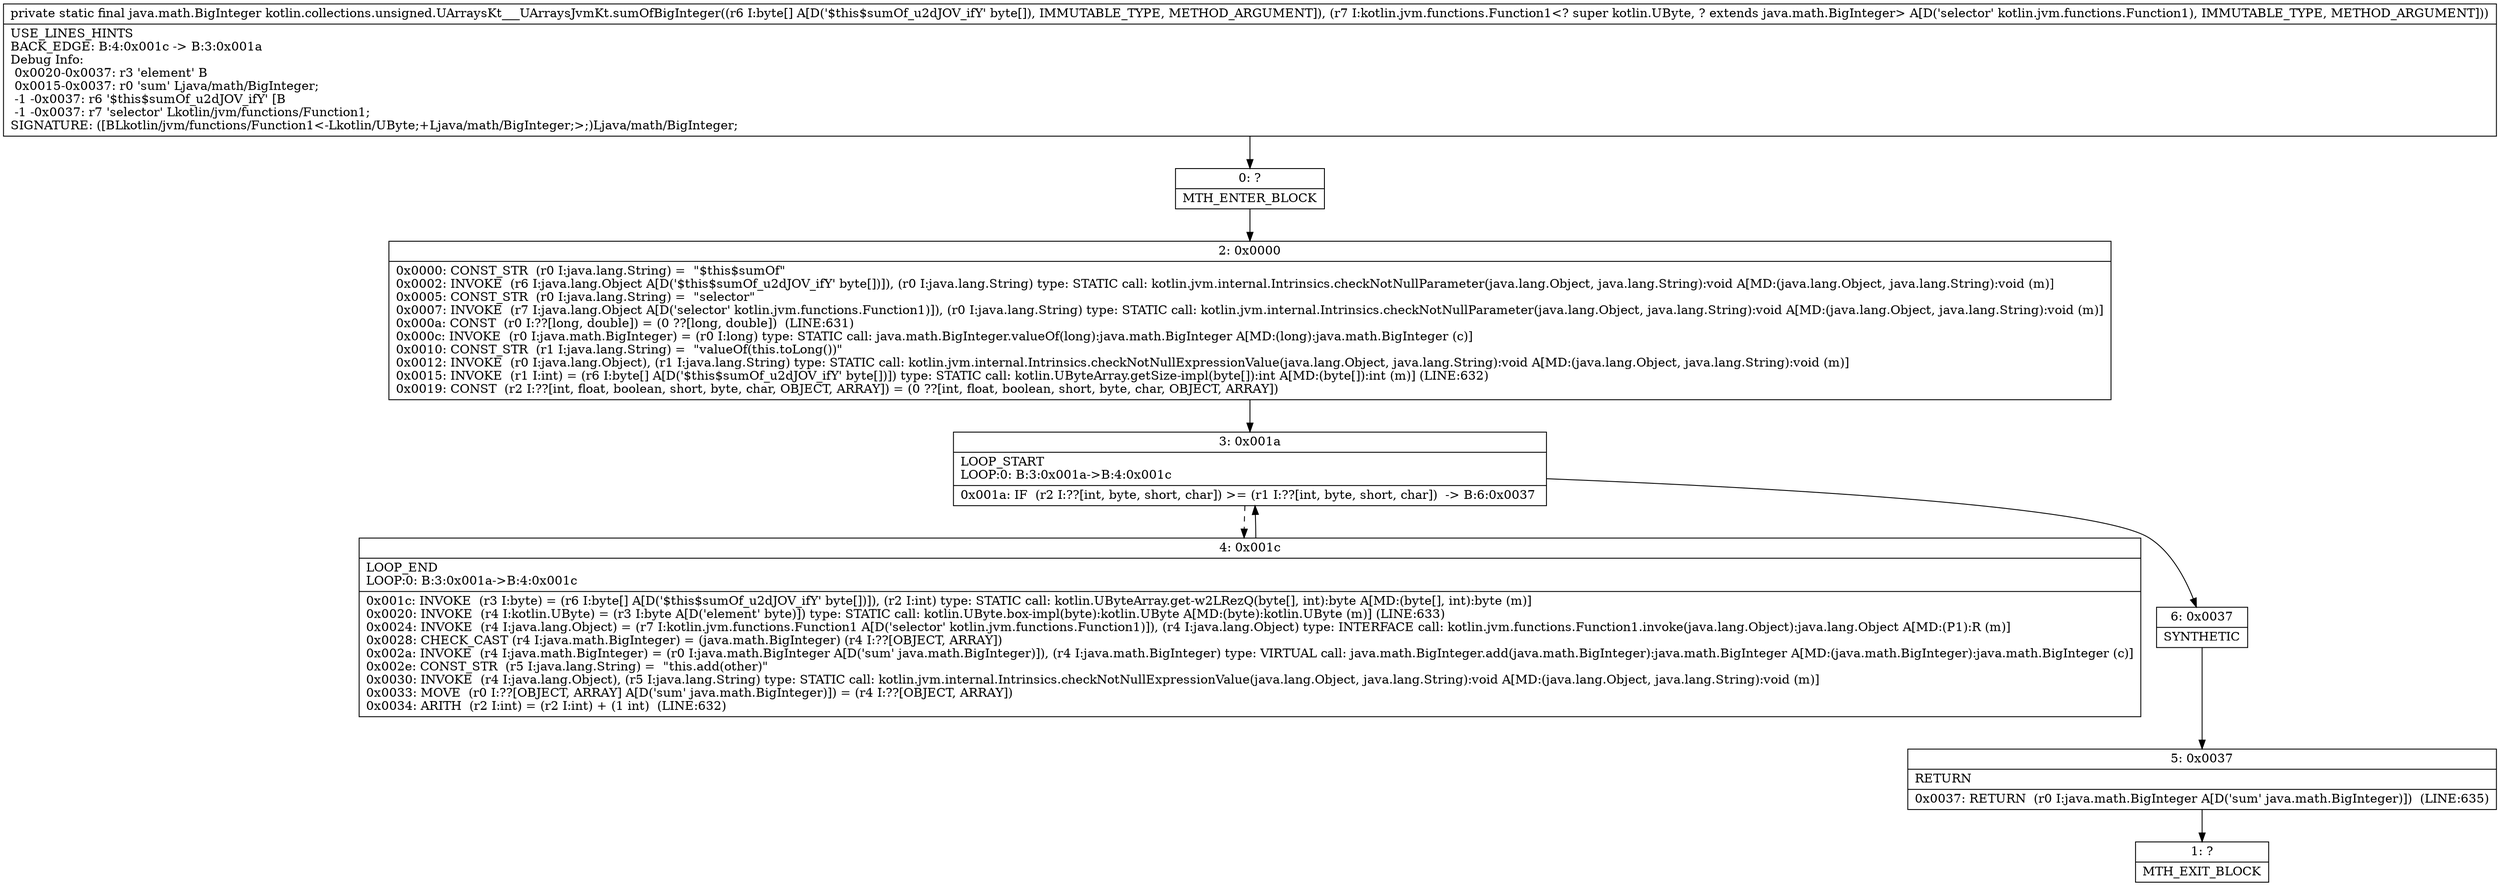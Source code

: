 digraph "CFG forkotlin.collections.unsigned.UArraysKt___UArraysJvmKt.sumOfBigInteger([BLkotlin\/jvm\/functions\/Function1;)Ljava\/math\/BigInteger;" {
Node_0 [shape=record,label="{0\:\ ?|MTH_ENTER_BLOCK\l}"];
Node_2 [shape=record,label="{2\:\ 0x0000|0x0000: CONST_STR  (r0 I:java.lang.String) =  \"$this$sumOf\" \l0x0002: INVOKE  (r6 I:java.lang.Object A[D('$this$sumOf_u2dJOV_ifY' byte[])]), (r0 I:java.lang.String) type: STATIC call: kotlin.jvm.internal.Intrinsics.checkNotNullParameter(java.lang.Object, java.lang.String):void A[MD:(java.lang.Object, java.lang.String):void (m)]\l0x0005: CONST_STR  (r0 I:java.lang.String) =  \"selector\" \l0x0007: INVOKE  (r7 I:java.lang.Object A[D('selector' kotlin.jvm.functions.Function1)]), (r0 I:java.lang.String) type: STATIC call: kotlin.jvm.internal.Intrinsics.checkNotNullParameter(java.lang.Object, java.lang.String):void A[MD:(java.lang.Object, java.lang.String):void (m)]\l0x000a: CONST  (r0 I:??[long, double]) = (0 ??[long, double])  (LINE:631)\l0x000c: INVOKE  (r0 I:java.math.BigInteger) = (r0 I:long) type: STATIC call: java.math.BigInteger.valueOf(long):java.math.BigInteger A[MD:(long):java.math.BigInteger (c)]\l0x0010: CONST_STR  (r1 I:java.lang.String) =  \"valueOf(this.toLong())\" \l0x0012: INVOKE  (r0 I:java.lang.Object), (r1 I:java.lang.String) type: STATIC call: kotlin.jvm.internal.Intrinsics.checkNotNullExpressionValue(java.lang.Object, java.lang.String):void A[MD:(java.lang.Object, java.lang.String):void (m)]\l0x0015: INVOKE  (r1 I:int) = (r6 I:byte[] A[D('$this$sumOf_u2dJOV_ifY' byte[])]) type: STATIC call: kotlin.UByteArray.getSize\-impl(byte[]):int A[MD:(byte[]):int (m)] (LINE:632)\l0x0019: CONST  (r2 I:??[int, float, boolean, short, byte, char, OBJECT, ARRAY]) = (0 ??[int, float, boolean, short, byte, char, OBJECT, ARRAY]) \l}"];
Node_3 [shape=record,label="{3\:\ 0x001a|LOOP_START\lLOOP:0: B:3:0x001a\-\>B:4:0x001c\l|0x001a: IF  (r2 I:??[int, byte, short, char]) \>= (r1 I:??[int, byte, short, char])  \-\> B:6:0x0037 \l}"];
Node_4 [shape=record,label="{4\:\ 0x001c|LOOP_END\lLOOP:0: B:3:0x001a\-\>B:4:0x001c\l|0x001c: INVOKE  (r3 I:byte) = (r6 I:byte[] A[D('$this$sumOf_u2dJOV_ifY' byte[])]), (r2 I:int) type: STATIC call: kotlin.UByteArray.get\-w2LRezQ(byte[], int):byte A[MD:(byte[], int):byte (m)]\l0x0020: INVOKE  (r4 I:kotlin.UByte) = (r3 I:byte A[D('element' byte)]) type: STATIC call: kotlin.UByte.box\-impl(byte):kotlin.UByte A[MD:(byte):kotlin.UByte (m)] (LINE:633)\l0x0024: INVOKE  (r4 I:java.lang.Object) = (r7 I:kotlin.jvm.functions.Function1 A[D('selector' kotlin.jvm.functions.Function1)]), (r4 I:java.lang.Object) type: INTERFACE call: kotlin.jvm.functions.Function1.invoke(java.lang.Object):java.lang.Object A[MD:(P1):R (m)]\l0x0028: CHECK_CAST (r4 I:java.math.BigInteger) = (java.math.BigInteger) (r4 I:??[OBJECT, ARRAY]) \l0x002a: INVOKE  (r4 I:java.math.BigInteger) = (r0 I:java.math.BigInteger A[D('sum' java.math.BigInteger)]), (r4 I:java.math.BigInteger) type: VIRTUAL call: java.math.BigInteger.add(java.math.BigInteger):java.math.BigInteger A[MD:(java.math.BigInteger):java.math.BigInteger (c)]\l0x002e: CONST_STR  (r5 I:java.lang.String) =  \"this.add(other)\" \l0x0030: INVOKE  (r4 I:java.lang.Object), (r5 I:java.lang.String) type: STATIC call: kotlin.jvm.internal.Intrinsics.checkNotNullExpressionValue(java.lang.Object, java.lang.String):void A[MD:(java.lang.Object, java.lang.String):void (m)]\l0x0033: MOVE  (r0 I:??[OBJECT, ARRAY] A[D('sum' java.math.BigInteger)]) = (r4 I:??[OBJECT, ARRAY]) \l0x0034: ARITH  (r2 I:int) = (r2 I:int) + (1 int)  (LINE:632)\l}"];
Node_6 [shape=record,label="{6\:\ 0x0037|SYNTHETIC\l}"];
Node_5 [shape=record,label="{5\:\ 0x0037|RETURN\l|0x0037: RETURN  (r0 I:java.math.BigInteger A[D('sum' java.math.BigInteger)])  (LINE:635)\l}"];
Node_1 [shape=record,label="{1\:\ ?|MTH_EXIT_BLOCK\l}"];
MethodNode[shape=record,label="{private static final java.math.BigInteger kotlin.collections.unsigned.UArraysKt___UArraysJvmKt.sumOfBigInteger((r6 I:byte[] A[D('$this$sumOf_u2dJOV_ifY' byte[]), IMMUTABLE_TYPE, METHOD_ARGUMENT]), (r7 I:kotlin.jvm.functions.Function1\<? super kotlin.UByte, ? extends java.math.BigInteger\> A[D('selector' kotlin.jvm.functions.Function1), IMMUTABLE_TYPE, METHOD_ARGUMENT]))  | USE_LINES_HINTS\lBACK_EDGE: B:4:0x001c \-\> B:3:0x001a\lDebug Info:\l  0x0020\-0x0037: r3 'element' B\l  0x0015\-0x0037: r0 'sum' Ljava\/math\/BigInteger;\l  \-1 \-0x0037: r6 '$this$sumOf_u2dJOV_ifY' [B\l  \-1 \-0x0037: r7 'selector' Lkotlin\/jvm\/functions\/Function1;\lSIGNATURE: ([BLkotlin\/jvm\/functions\/Function1\<\-Lkotlin\/UByte;+Ljava\/math\/BigInteger;\>;)Ljava\/math\/BigInteger;\l}"];
MethodNode -> Node_0;Node_0 -> Node_2;
Node_2 -> Node_3;
Node_3 -> Node_4[style=dashed];
Node_3 -> Node_6;
Node_4 -> Node_3;
Node_6 -> Node_5;
Node_5 -> Node_1;
}


